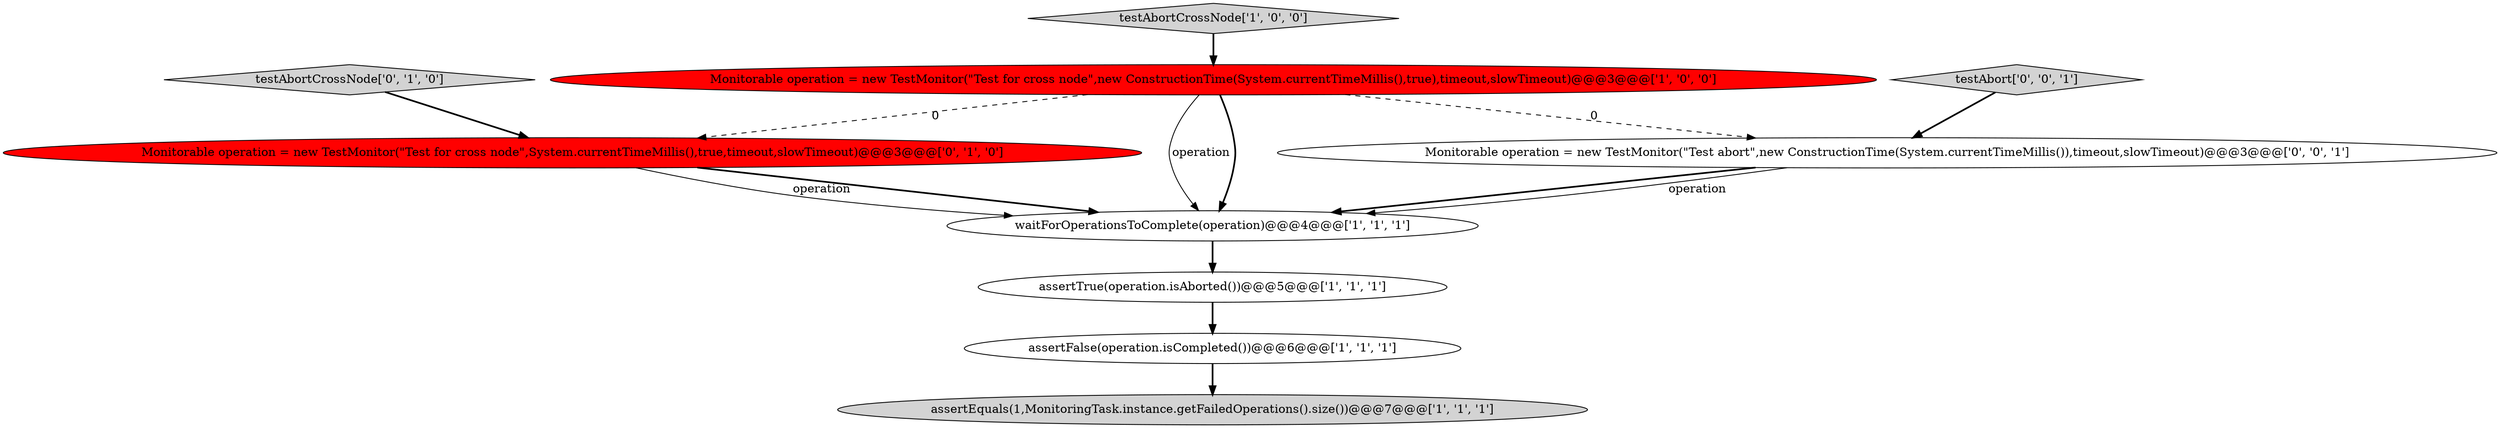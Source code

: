 digraph {
6 [style = filled, label = "Monitorable operation = new TestMonitor(\"Test for cross node\",System.currentTimeMillis(),true,timeout,slowTimeout)@@@3@@@['0', '1', '0']", fillcolor = red, shape = ellipse image = "AAA1AAABBB2BBB"];
0 [style = filled, label = "assertFalse(operation.isCompleted())@@@6@@@['1', '1', '1']", fillcolor = white, shape = ellipse image = "AAA0AAABBB1BBB"];
7 [style = filled, label = "testAbortCrossNode['0', '1', '0']", fillcolor = lightgray, shape = diamond image = "AAA0AAABBB2BBB"];
9 [style = filled, label = "Monitorable operation = new TestMonitor(\"Test abort\",new ConstructionTime(System.currentTimeMillis()),timeout,slowTimeout)@@@3@@@['0', '0', '1']", fillcolor = white, shape = ellipse image = "AAA0AAABBB3BBB"];
8 [style = filled, label = "testAbort['0', '0', '1']", fillcolor = lightgray, shape = diamond image = "AAA0AAABBB3BBB"];
2 [style = filled, label = "testAbortCrossNode['1', '0', '0']", fillcolor = lightgray, shape = diamond image = "AAA0AAABBB1BBB"];
4 [style = filled, label = "assertTrue(operation.isAborted())@@@5@@@['1', '1', '1']", fillcolor = white, shape = ellipse image = "AAA0AAABBB1BBB"];
1 [style = filled, label = "assertEquals(1,MonitoringTask.instance.getFailedOperations().size())@@@7@@@['1', '1', '1']", fillcolor = lightgray, shape = ellipse image = "AAA0AAABBB1BBB"];
3 [style = filled, label = "Monitorable operation = new TestMonitor(\"Test for cross node\",new ConstructionTime(System.currentTimeMillis(),true),timeout,slowTimeout)@@@3@@@['1', '0', '0']", fillcolor = red, shape = ellipse image = "AAA1AAABBB1BBB"];
5 [style = filled, label = "waitForOperationsToComplete(operation)@@@4@@@['1', '1', '1']", fillcolor = white, shape = ellipse image = "AAA0AAABBB1BBB"];
9->5 [style = bold, label=""];
6->5 [style = bold, label=""];
3->5 [style = bold, label=""];
3->6 [style = dashed, label="0"];
7->6 [style = bold, label=""];
9->5 [style = solid, label="operation"];
3->9 [style = dashed, label="0"];
6->5 [style = solid, label="operation"];
3->5 [style = solid, label="operation"];
0->1 [style = bold, label=""];
5->4 [style = bold, label=""];
2->3 [style = bold, label=""];
4->0 [style = bold, label=""];
8->9 [style = bold, label=""];
}
